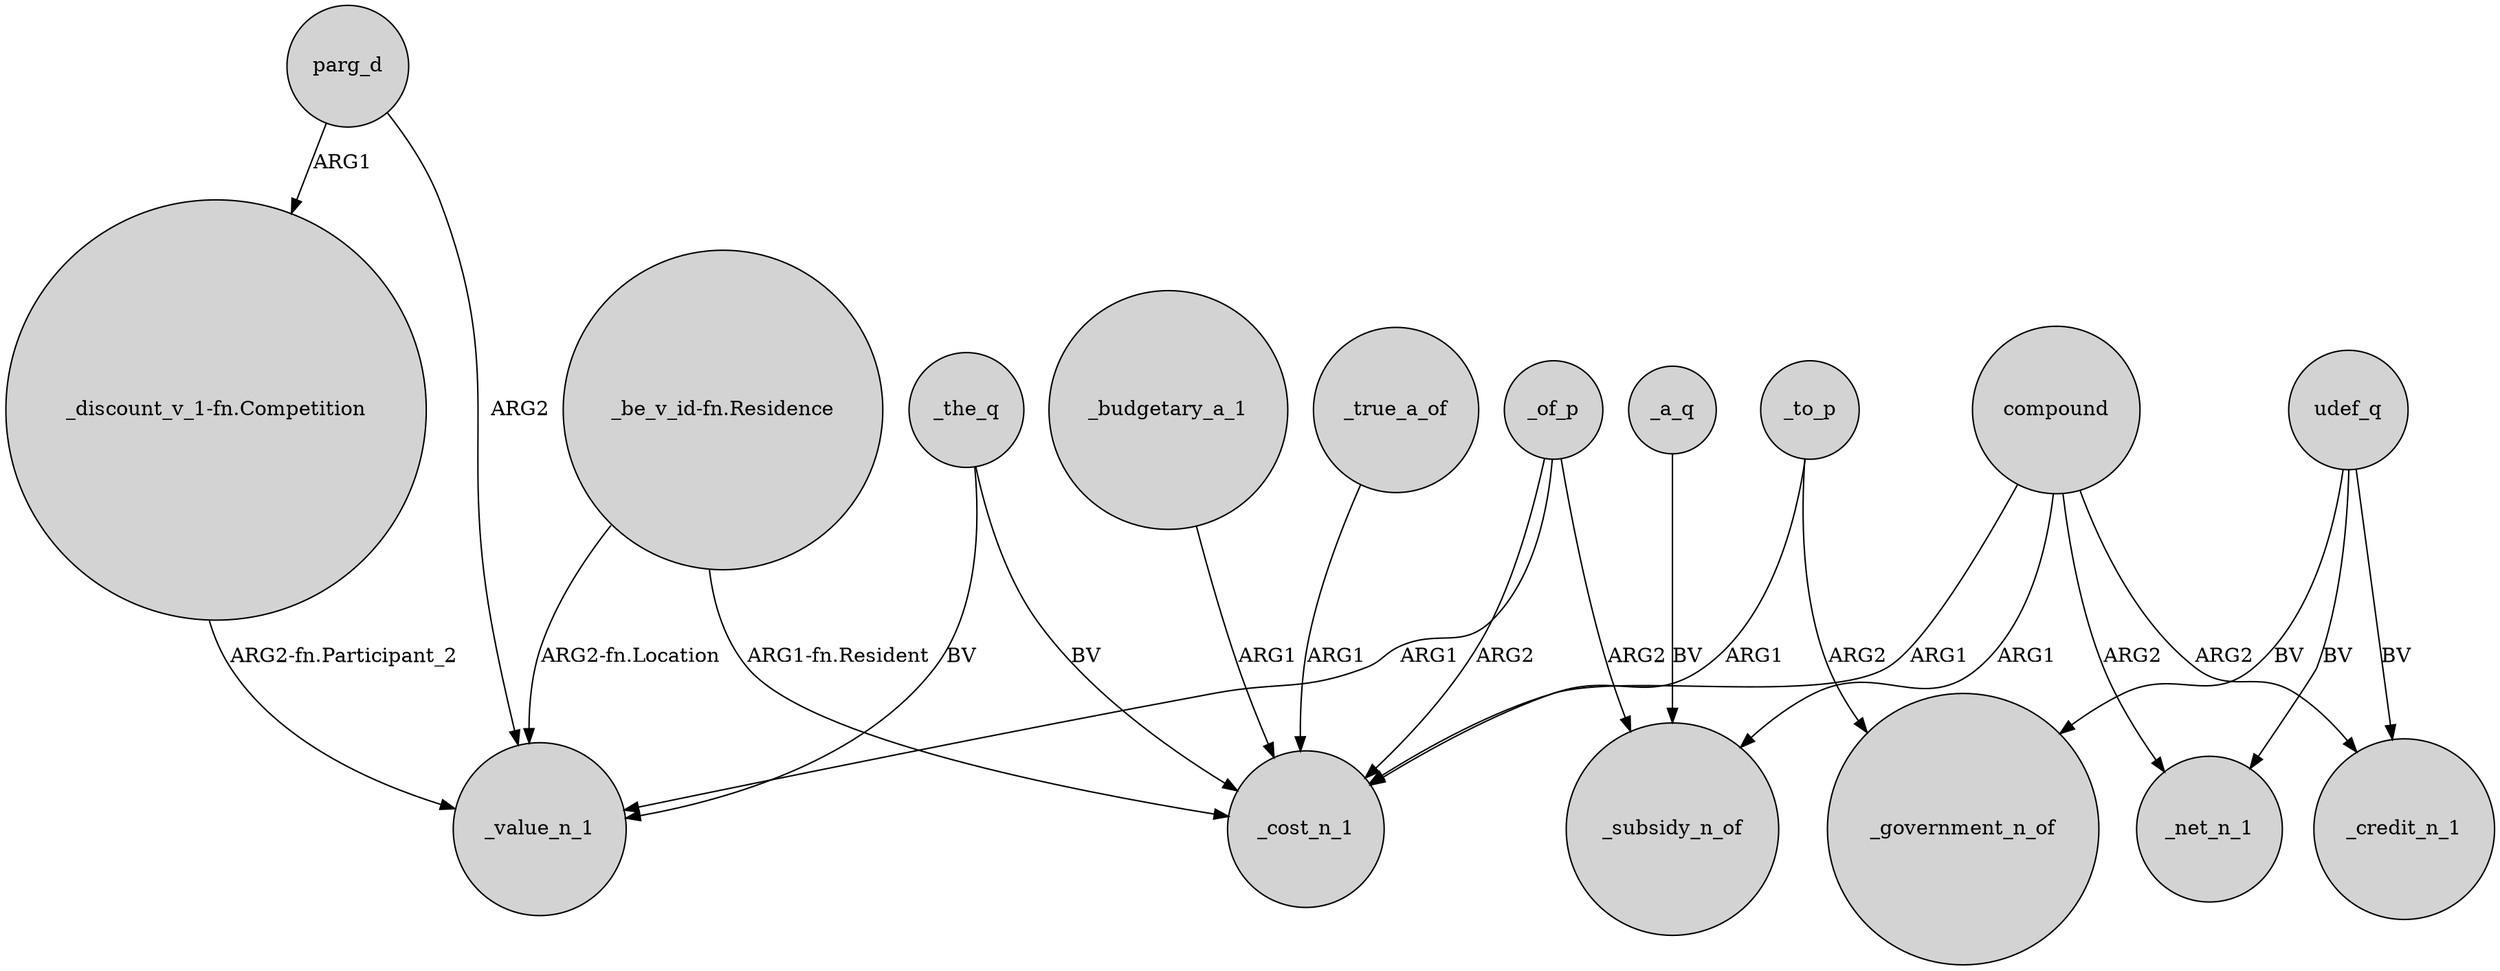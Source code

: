 digraph {
	node [shape=circle style=filled]
	"_discount_v_1-fn.Competition" -> _value_n_1 [label="ARG2-fn.Participant_2"]
	parg_d -> _value_n_1 [label=ARG2]
	compound -> _net_n_1 [label=ARG2]
	udef_q -> _government_n_of [label=BV]
	_budgetary_a_1 -> _cost_n_1 [label=ARG1]
	_the_q -> _cost_n_1 [label=BV]
	_a_q -> _subsidy_n_of [label=BV]
	parg_d -> "_discount_v_1-fn.Competition" [label=ARG1]
	_true_a_of -> _cost_n_1 [label=ARG1]
	udef_q -> _net_n_1 [label=BV]
	"_be_v_id-fn.Residence" -> _cost_n_1 [label="ARG1-fn.Resident"]
	compound -> _credit_n_1 [label=ARG2]
	_the_q -> _value_n_1 [label=BV]
	_of_p -> _value_n_1 [label=ARG1]
	_to_p -> _government_n_of [label=ARG2]
	udef_q -> _credit_n_1 [label=BV]
	"_be_v_id-fn.Residence" -> _value_n_1 [label="ARG2-fn.Location"]
	compound -> _cost_n_1 [label=ARG1]
	_of_p -> _cost_n_1 [label=ARG2]
	_to_p -> _cost_n_1 [label=ARG1]
	compound -> _subsidy_n_of [label=ARG1]
	_of_p -> _subsidy_n_of [label=ARG2]
}
